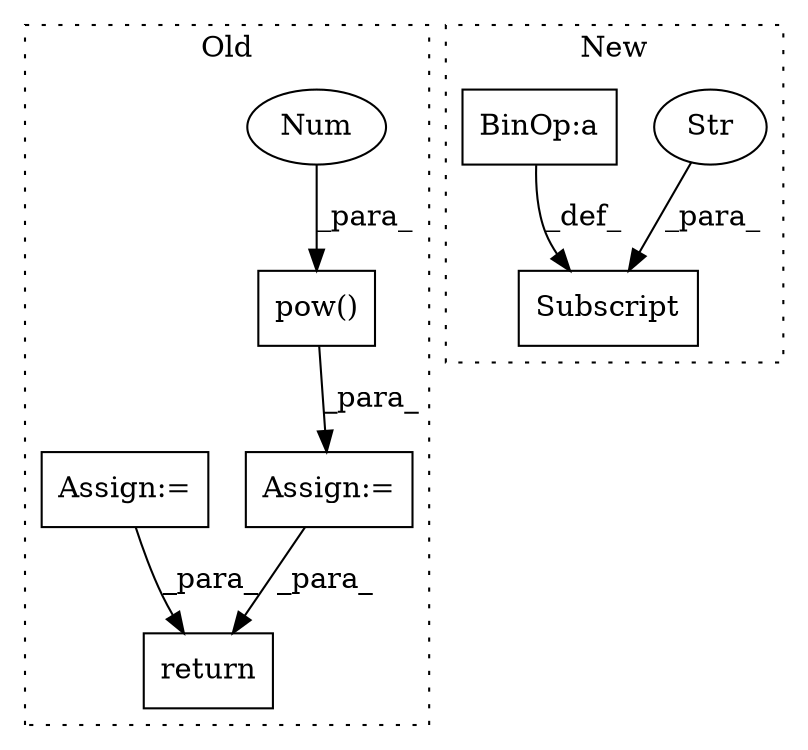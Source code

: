 digraph G {
subgraph cluster0 {
1 [label="pow()" a="75" s="4508,4525" l="7,1" shape="box"];
3 [label="Num" a="76" s="4521" l="4" shape="ellipse"];
4 [label="Assign:=" a="68" s="4929" l="3" shape="box"];
7 [label="return" a="93" s="5643" l="7" shape="box"];
8 [label="Assign:=" a="68" s="5447" l="3" shape="box"];
label = "Old";
style="dotted";
}
subgraph cluster1 {
2 [label="Subscript" a="63" s="5483,0" l="27,0" shape="box"];
5 [label="Str" a="66" s="5495" l="14" shape="ellipse"];
6 [label="BinOp:a" a="82" s="5176" l="3" shape="box"];
label = "New";
style="dotted";
}
1 -> 4 [label="_para_"];
3 -> 1 [label="_para_"];
4 -> 7 [label="_para_"];
5 -> 2 [label="_para_"];
6 -> 2 [label="_def_"];
8 -> 7 [label="_para_"];
}